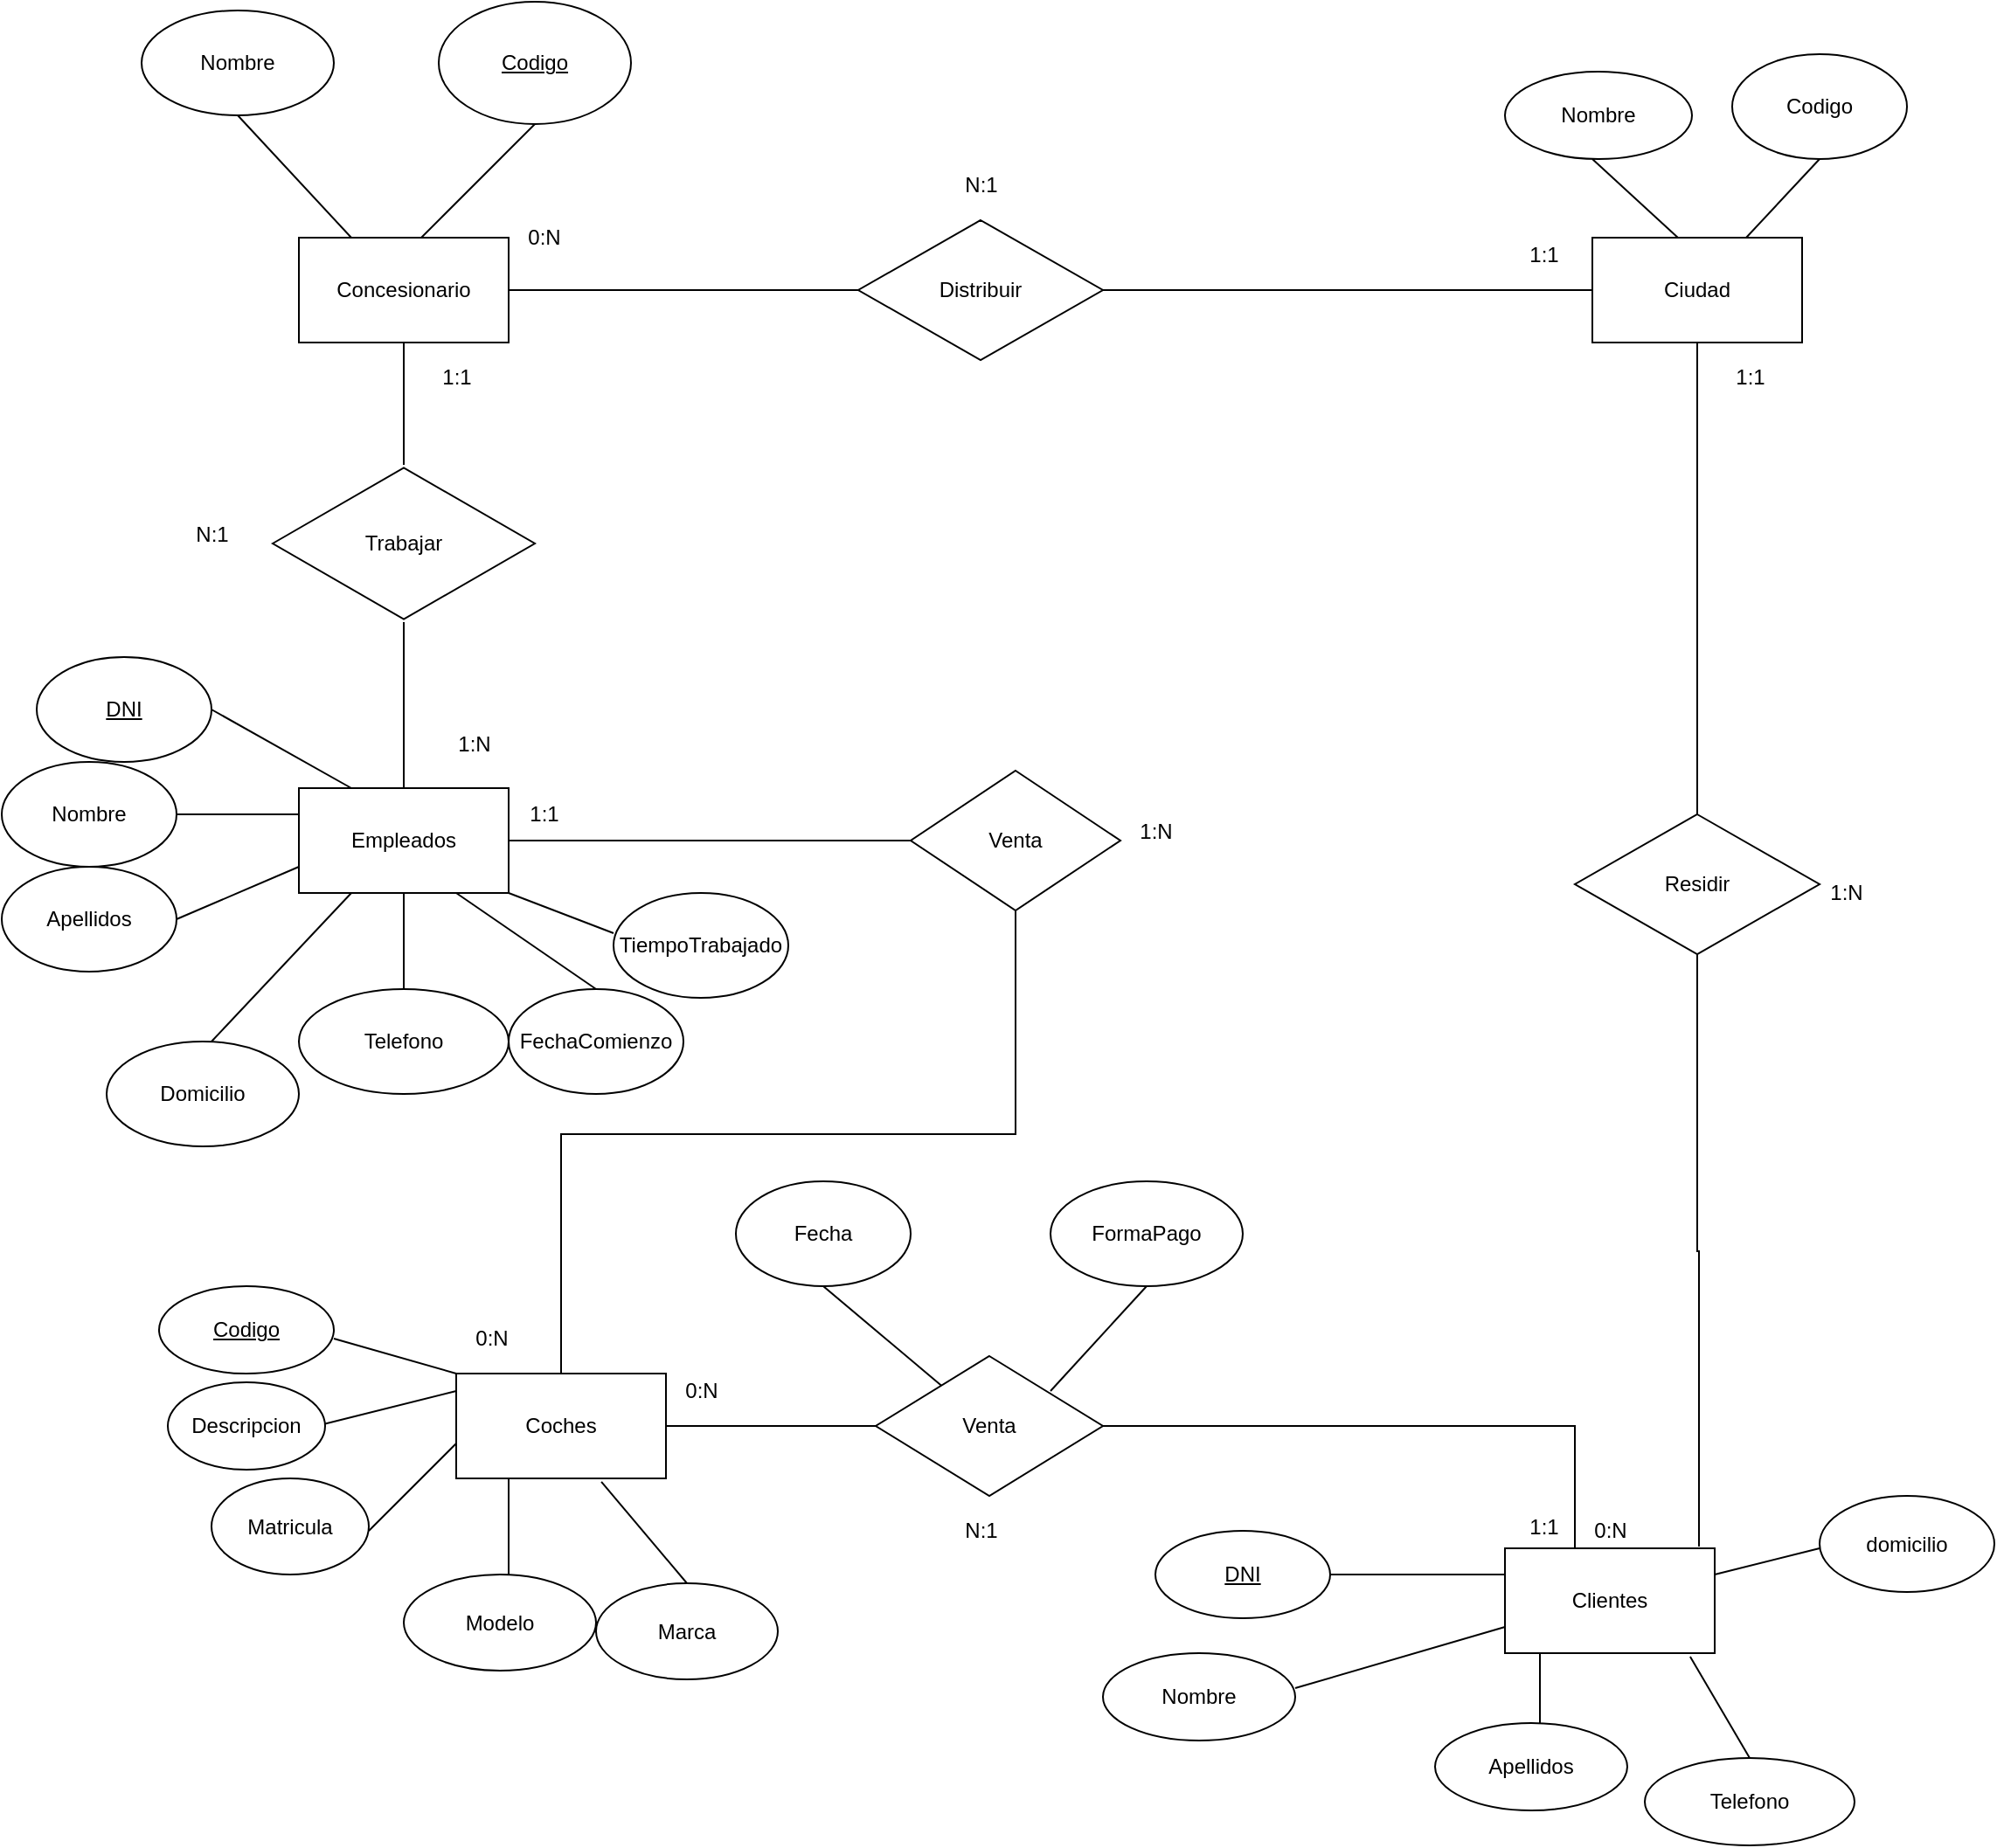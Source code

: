 <mxfile version="13.6.5">
    <diagram id="EgzjPbK9VfFoL5QVlN2q" name="Page-1">
        <mxGraphModel dx="2035" dy="794" grid="1" gridSize="10" guides="1" tooltips="1" connect="1" arrows="1" fold="1" page="1" pageScale="1" pageWidth="827" pageHeight="1169" math="0" shadow="0">
            <root>
                <mxCell id="0"/>
                <mxCell id="1" parent="0"/>
                <mxCell id="2" value="Nombre" style="ellipse;whiteSpace=wrap;html=1;" parent="1" vertex="1">
                    <mxGeometry x="40" y="80" width="110" height="60" as="geometry"/>
                </mxCell>
                <mxCell id="3" value="&lt;u&gt;Codigo&lt;/u&gt;" style="ellipse;whiteSpace=wrap;html=1;" parent="1" vertex="1">
                    <mxGeometry x="210" y="75" width="110" height="70" as="geometry"/>
                </mxCell>
                <mxCell id="57" style="edgeStyle=orthogonalEdgeStyle;rounded=0;orthogonalLoop=1;jettySize=auto;html=1;endArrow=none;endFill=0;" parent="1" source="4" edge="1">
                    <mxGeometry relative="1" as="geometry">
                        <mxPoint x="450" y="240" as="targetPoint"/>
                    </mxGeometry>
                </mxCell>
                <mxCell id="4" value="Concesionario" style="rounded=0;whiteSpace=wrap;html=1;" parent="1" vertex="1">
                    <mxGeometry x="130" y="210" width="120" height="60" as="geometry"/>
                </mxCell>
                <mxCell id="5" value="" style="endArrow=none;html=1;entryX=0.5;entryY=1;entryDx=0;entryDy=0;" parent="1" target="3" edge="1">
                    <mxGeometry width="50" height="50" relative="1" as="geometry">
                        <mxPoint x="200" y="210" as="sourcePoint"/>
                        <mxPoint x="250" y="160" as="targetPoint"/>
                    </mxGeometry>
                </mxCell>
                <mxCell id="6" value="" style="endArrow=none;html=1;exitX=0.25;exitY=0;exitDx=0;exitDy=0;entryX=0.5;entryY=1;entryDx=0;entryDy=0;" parent="1" source="4" target="2" edge="1">
                    <mxGeometry width="50" height="50" relative="1" as="geometry">
                        <mxPoint x="150" y="210" as="sourcePoint"/>
                        <mxPoint x="120" y="150" as="targetPoint"/>
                    </mxGeometry>
                </mxCell>
                <mxCell id="8" value="" style="endArrow=none;html=1;entryX=0.5;entryY=1;entryDx=0;entryDy=0;" parent="1" target="4" edge="1">
                    <mxGeometry width="50" height="50" relative="1" as="geometry">
                        <mxPoint x="190" y="340" as="sourcePoint"/>
                        <mxPoint x="210" y="270" as="targetPoint"/>
                    </mxGeometry>
                </mxCell>
                <mxCell id="11" style="edgeStyle=orthogonalEdgeStyle;rounded=0;orthogonalLoop=1;jettySize=auto;html=1;endArrow=none;endFill=0;" parent="1" source="9" edge="1">
                    <mxGeometry relative="1" as="geometry">
                        <mxPoint x="190" y="530" as="targetPoint"/>
                    </mxGeometry>
                </mxCell>
                <mxCell id="9" value="Trabajar" style="html=1;whiteSpace=wrap;aspect=fixed;shape=isoRectangle;" parent="1" vertex="1">
                    <mxGeometry x="115" y="340" width="150" height="90" as="geometry"/>
                </mxCell>
                <mxCell id="14" style="edgeStyle=orthogonalEdgeStyle;rounded=0;orthogonalLoop=1;jettySize=auto;html=1;endArrow=none;endFill=0;" parent="1" source="13" edge="1">
                    <mxGeometry relative="1" as="geometry">
                        <mxPoint x="190" y="640" as="targetPoint"/>
                    </mxGeometry>
                </mxCell>
                <mxCell id="28" style="edgeStyle=orthogonalEdgeStyle;rounded=0;orthogonalLoop=1;jettySize=auto;html=1;endArrow=none;endFill=0;" parent="1" source="13" edge="1">
                    <mxGeometry relative="1" as="geometry">
                        <mxPoint x="480" y="555" as="targetPoint"/>
                    </mxGeometry>
                </mxCell>
                <mxCell id="13" value="Empleados" style="rounded=0;whiteSpace=wrap;html=1;" parent="1" vertex="1">
                    <mxGeometry x="130" y="525" width="120" height="60" as="geometry"/>
                </mxCell>
                <mxCell id="15" value="Telefono" style="ellipse;whiteSpace=wrap;html=1;" parent="1" vertex="1">
                    <mxGeometry x="130" y="640" width="120" height="60" as="geometry"/>
                </mxCell>
                <mxCell id="16" value="" style="endArrow=none;html=1;entryX=0.25;entryY=1;entryDx=0;entryDy=0;" parent="1" target="13" edge="1">
                    <mxGeometry width="50" height="50" relative="1" as="geometry">
                        <mxPoint x="80" y="670" as="sourcePoint"/>
                        <mxPoint x="170" y="580" as="targetPoint"/>
                        <Array as="points"/>
                    </mxGeometry>
                </mxCell>
                <mxCell id="17" value="Domicilio" style="ellipse;whiteSpace=wrap;html=1;" parent="1" vertex="1">
                    <mxGeometry x="20" y="670" width="110" height="60" as="geometry"/>
                </mxCell>
                <mxCell id="18" value="" style="endArrow=none;html=1;entryX=0;entryY=0.75;entryDx=0;entryDy=0;" parent="1" target="13" edge="1">
                    <mxGeometry width="50" height="50" relative="1" as="geometry">
                        <mxPoint x="60" y="600" as="sourcePoint"/>
                        <mxPoint x="130" y="550" as="targetPoint"/>
                    </mxGeometry>
                </mxCell>
                <mxCell id="19" value="Apellidos" style="ellipse;whiteSpace=wrap;html=1;" parent="1" vertex="1">
                    <mxGeometry x="-40" y="570" width="100" height="60" as="geometry"/>
                </mxCell>
                <mxCell id="20" value="" style="endArrow=none;html=1;entryX=0;entryY=0.25;entryDx=0;entryDy=0;exitX=1;exitY=0.5;exitDx=0;exitDy=0;" parent="1" source="21" target="13" edge="1">
                    <mxGeometry width="50" height="50" relative="1" as="geometry">
                        <mxPoint x="70" y="540" as="sourcePoint"/>
                        <mxPoint x="130" y="510" as="targetPoint"/>
                    </mxGeometry>
                </mxCell>
                <mxCell id="21" value="Nombre" style="ellipse;whiteSpace=wrap;html=1;" parent="1" vertex="1">
                    <mxGeometry x="-40" y="510" width="100" height="60" as="geometry"/>
                </mxCell>
                <mxCell id="22" value="" style="endArrow=none;html=1;exitX=0.25;exitY=0;exitDx=0;exitDy=0;" parent="1" source="13" edge="1">
                    <mxGeometry width="50" height="50" relative="1" as="geometry">
                        <mxPoint x="130" y="520" as="sourcePoint"/>
                        <mxPoint x="80" y="480" as="targetPoint"/>
                    </mxGeometry>
                </mxCell>
                <mxCell id="23" value="&lt;u&gt;DNI&lt;/u&gt;" style="ellipse;whiteSpace=wrap;html=1;" parent="1" vertex="1">
                    <mxGeometry x="-20" y="450" width="100" height="60" as="geometry"/>
                </mxCell>
                <mxCell id="24" value="" style="endArrow=none;html=1;entryX=0.75;entryY=1;entryDx=0;entryDy=0;exitX=0.5;exitY=0;exitDx=0;exitDy=0;" parent="1" source="25" target="13" edge="1">
                    <mxGeometry width="50" height="50" relative="1" as="geometry">
                        <mxPoint x="280" y="640" as="sourcePoint"/>
                        <mxPoint x="300" y="590" as="targetPoint"/>
                    </mxGeometry>
                </mxCell>
                <mxCell id="25" value="FechaComienzo" style="ellipse;whiteSpace=wrap;html=1;" parent="1" vertex="1">
                    <mxGeometry x="250" y="640" width="100" height="60" as="geometry"/>
                </mxCell>
                <mxCell id="26" value="" style="endArrow=none;html=1;exitX=1;exitY=1;exitDx=0;exitDy=0;entryX=0;entryY=0.383;entryDx=0;entryDy=0;entryPerimeter=0;" parent="1" source="13" target="27" edge="1">
                    <mxGeometry width="50" height="50" relative="1" as="geometry">
                        <mxPoint x="250" y="590" as="sourcePoint"/>
                        <mxPoint x="320" y="590" as="targetPoint"/>
                    </mxGeometry>
                </mxCell>
                <mxCell id="27" value="TiempoTrabajado" style="ellipse;whiteSpace=wrap;html=1;" parent="1" vertex="1">
                    <mxGeometry x="310" y="585" width="100" height="60" as="geometry"/>
                </mxCell>
                <mxCell id="30" style="edgeStyle=orthogonalEdgeStyle;rounded=0;orthogonalLoop=1;jettySize=auto;html=1;endArrow=none;endFill=0;" parent="1" source="29" edge="1">
                    <mxGeometry relative="1" as="geometry">
                        <mxPoint x="280" y="860" as="targetPoint"/>
                        <Array as="points">
                            <mxPoint x="540" y="723"/>
                            <mxPoint x="280" y="723"/>
                            <mxPoint x="280" y="850"/>
                        </Array>
                    </mxGeometry>
                </mxCell>
                <mxCell id="29" value="Venta" style="rhombus;whiteSpace=wrap;html=1;" parent="1" vertex="1">
                    <mxGeometry x="480" y="515" width="120" height="80" as="geometry"/>
                </mxCell>
                <mxCell id="42" style="edgeStyle=orthogonalEdgeStyle;rounded=0;orthogonalLoop=1;jettySize=auto;html=1;endArrow=none;endFill=0;" parent="1" source="31" edge="1">
                    <mxGeometry relative="1" as="geometry">
                        <mxPoint x="460" y="890" as="targetPoint"/>
                    </mxGeometry>
                </mxCell>
                <mxCell id="31" value="Coches" style="rounded=0;whiteSpace=wrap;html=1;" parent="1" vertex="1">
                    <mxGeometry x="220" y="860" width="120" height="60" as="geometry"/>
                </mxCell>
                <mxCell id="32" value="" style="endArrow=none;html=1;" parent="1" edge="1">
                    <mxGeometry width="50" height="50" relative="1" as="geometry">
                        <mxPoint x="150" y="840" as="sourcePoint"/>
                        <mxPoint x="220" y="860" as="targetPoint"/>
                    </mxGeometry>
                </mxCell>
                <mxCell id="33" value="&lt;u&gt;Codigo&lt;/u&gt;" style="ellipse;whiteSpace=wrap;html=1;" parent="1" vertex="1">
                    <mxGeometry x="50" y="810" width="100" height="50" as="geometry"/>
                </mxCell>
                <mxCell id="34" value="" style="endArrow=none;html=1;" parent="1" edge="1">
                    <mxGeometry width="50" height="50" relative="1" as="geometry">
                        <mxPoint x="140" y="890" as="sourcePoint"/>
                        <mxPoint x="220" y="870" as="targetPoint"/>
                    </mxGeometry>
                </mxCell>
                <mxCell id="35" value="Descripcion" style="ellipse;whiteSpace=wrap;html=1;" parent="1" vertex="1">
                    <mxGeometry x="55" y="865" width="90" height="50" as="geometry"/>
                </mxCell>
                <mxCell id="36" value="" style="endArrow=none;html=1;" parent="1" edge="1">
                    <mxGeometry width="50" height="50" relative="1" as="geometry">
                        <mxPoint x="170" y="950" as="sourcePoint"/>
                        <mxPoint x="220" y="900" as="targetPoint"/>
                    </mxGeometry>
                </mxCell>
                <mxCell id="37" value="Matricula" style="ellipse;whiteSpace=wrap;html=1;" parent="1" vertex="1">
                    <mxGeometry x="80" y="920" width="90" height="55" as="geometry"/>
                </mxCell>
                <mxCell id="38" value="" style="endArrow=none;html=1;entryX=0.25;entryY=1;entryDx=0;entryDy=0;" parent="1" target="31" edge="1">
                    <mxGeometry width="50" height="50" relative="1" as="geometry">
                        <mxPoint x="250" y="980" as="sourcePoint"/>
                        <mxPoint x="290" y="920" as="targetPoint"/>
                    </mxGeometry>
                </mxCell>
                <mxCell id="39" value="Modelo" style="ellipse;whiteSpace=wrap;html=1;" parent="1" vertex="1">
                    <mxGeometry x="190" y="975" width="110" height="55" as="geometry"/>
                </mxCell>
                <mxCell id="40" value="" style="endArrow=none;html=1;entryX=0.692;entryY=1.033;entryDx=0;entryDy=0;entryPerimeter=0;exitX=0.5;exitY=0;exitDx=0;exitDy=0;" parent="1" source="41" target="31" edge="1">
                    <mxGeometry width="50" height="50" relative="1" as="geometry">
                        <mxPoint x="340" y="980" as="sourcePoint"/>
                        <mxPoint x="330" y="920" as="targetPoint"/>
                    </mxGeometry>
                </mxCell>
                <mxCell id="41" value="Marca" style="ellipse;whiteSpace=wrap;html=1;" parent="1" vertex="1">
                    <mxGeometry x="300" y="980" width="104" height="55" as="geometry"/>
                </mxCell>
                <mxCell id="49" style="edgeStyle=orthogonalEdgeStyle;rounded=0;orthogonalLoop=1;jettySize=auto;html=1;endArrow=none;endFill=0;entryX=0.358;entryY=0;entryDx=0;entryDy=0;entryPerimeter=0;" parent="1" source="43" target="68" edge="1">
                    <mxGeometry relative="1" as="geometry">
                        <mxPoint x="830" y="960" as="targetPoint"/>
                        <Array as="points">
                            <mxPoint x="860" y="890"/>
                            <mxPoint x="860" y="960"/>
                        </Array>
                    </mxGeometry>
                </mxCell>
                <mxCell id="43" value="Venta" style="rhombus;whiteSpace=wrap;html=1;" parent="1" vertex="1">
                    <mxGeometry x="460" y="850" width="130" height="80" as="geometry"/>
                </mxCell>
                <mxCell id="45" value="" style="endArrow=none;html=1;entryX=0.5;entryY=1;entryDx=0;entryDy=0;" parent="1" target="46" edge="1">
                    <mxGeometry width="50" height="50" relative="1" as="geometry">
                        <mxPoint x="560" y="870" as="sourcePoint"/>
                        <mxPoint x="610" y="820" as="targetPoint"/>
                    </mxGeometry>
                </mxCell>
                <mxCell id="46" value="FormaPago" style="ellipse;whiteSpace=wrap;html=1;" parent="1" vertex="1">
                    <mxGeometry x="560" y="750" width="110" height="60" as="geometry"/>
                </mxCell>
                <mxCell id="47" value="" style="endArrow=none;html=1;entryX=0.5;entryY=1;entryDx=0;entryDy=0;" parent="1" source="43" target="48" edge="1">
                    <mxGeometry width="50" height="50" relative="1" as="geometry">
                        <mxPoint x="450" y="870" as="sourcePoint"/>
                        <mxPoint x="450" y="830" as="targetPoint"/>
                    </mxGeometry>
                </mxCell>
                <mxCell id="48" value="Fecha" style="ellipse;whiteSpace=wrap;html=1;" parent="1" vertex="1">
                    <mxGeometry x="380" y="750" width="100" height="60" as="geometry"/>
                </mxCell>
                <mxCell id="58" value="Distribuir" style="rhombus;whiteSpace=wrap;html=1;" parent="1" vertex="1">
                    <mxGeometry x="450" y="200" width="140" height="80" as="geometry"/>
                </mxCell>
                <mxCell id="60" style="edgeStyle=orthogonalEdgeStyle;rounded=0;orthogonalLoop=1;jettySize=auto;html=1;endArrow=none;endFill=0;" parent="1" edge="1">
                    <mxGeometry relative="1" as="geometry">
                        <mxPoint x="870" y="240" as="targetPoint"/>
                        <mxPoint x="590" y="240" as="sourcePoint"/>
                        <Array as="points">
                            <mxPoint x="750" y="240"/>
                            <mxPoint x="750" y="240"/>
                        </Array>
                    </mxGeometry>
                </mxCell>
                <mxCell id="66" style="edgeStyle=orthogonalEdgeStyle;rounded=0;orthogonalLoop=1;jettySize=auto;html=1;endArrow=none;endFill=0;" parent="1" source="61" edge="1">
                    <mxGeometry relative="1" as="geometry">
                        <mxPoint x="930" y="540" as="targetPoint"/>
                    </mxGeometry>
                </mxCell>
                <mxCell id="61" value="Ciudad" style="rounded=0;whiteSpace=wrap;html=1;" parent="1" vertex="1">
                    <mxGeometry x="870" y="210" width="120" height="60" as="geometry"/>
                </mxCell>
                <mxCell id="62" value="" style="endArrow=none;html=1;entryX=0.5;entryY=1;entryDx=0;entryDy=0;" parent="1" source="61" target="63" edge="1">
                    <mxGeometry width="50" height="50" relative="1" as="geometry">
                        <mxPoint x="970" y="205" as="sourcePoint"/>
                        <mxPoint x="990" y="165" as="targetPoint"/>
                    </mxGeometry>
                </mxCell>
                <mxCell id="63" value="Codigo" style="ellipse;whiteSpace=wrap;html=1;" parent="1" vertex="1">
                    <mxGeometry x="950" y="105" width="100" height="60" as="geometry"/>
                </mxCell>
                <mxCell id="64" value="" style="endArrow=none;html=1;exitX=0.408;exitY=0;exitDx=0;exitDy=0;exitPerimeter=0;" parent="1" source="61" edge="1">
                    <mxGeometry width="50" height="50" relative="1" as="geometry">
                        <mxPoint x="870" y="205" as="sourcePoint"/>
                        <mxPoint x="870" y="165" as="targetPoint"/>
                    </mxGeometry>
                </mxCell>
                <mxCell id="65" value="Nombre" style="ellipse;whiteSpace=wrap;html=1;" parent="1" vertex="1">
                    <mxGeometry x="820" y="115" width="107" height="50" as="geometry"/>
                </mxCell>
                <mxCell id="77" style="edgeStyle=orthogonalEdgeStyle;rounded=0;orthogonalLoop=1;jettySize=auto;html=1;endArrow=none;endFill=0;" parent="1" source="67" edge="1">
                    <mxGeometry relative="1" as="geometry">
                        <mxPoint x="931" y="959" as="targetPoint"/>
                        <Array as="points">
                            <mxPoint x="930" y="790"/>
                            <mxPoint x="931" y="790"/>
                        </Array>
                    </mxGeometry>
                </mxCell>
                <mxCell id="67" value="Residir" style="rhombus;whiteSpace=wrap;html=1;" parent="1" vertex="1">
                    <mxGeometry x="860" y="540" width="140" height="80" as="geometry"/>
                </mxCell>
                <mxCell id="68" value="Clientes" style="rounded=0;whiteSpace=wrap;html=1;" parent="1" vertex="1">
                    <mxGeometry x="820" y="960" width="120" height="60" as="geometry"/>
                </mxCell>
                <mxCell id="69" value="" style="endArrow=none;html=1;entryX=0;entryY=0.25;entryDx=0;entryDy=0;" parent="1" target="68" edge="1">
                    <mxGeometry width="50" height="50" relative="1" as="geometry">
                        <mxPoint x="720" y="975" as="sourcePoint"/>
                        <mxPoint x="790" y="960" as="targetPoint"/>
                    </mxGeometry>
                </mxCell>
                <mxCell id="70" value="&lt;u&gt;DNI&lt;/u&gt;" style="ellipse;whiteSpace=wrap;html=1;" parent="1" vertex="1">
                    <mxGeometry x="620" y="950" width="100" height="50" as="geometry"/>
                </mxCell>
                <mxCell id="71" value="" style="endArrow=none;html=1;entryX=0;entryY=0.75;entryDx=0;entryDy=0;" parent="1" target="68" edge="1">
                    <mxGeometry width="50" height="50" relative="1" as="geometry">
                        <mxPoint x="700" y="1040" as="sourcePoint"/>
                        <mxPoint x="790" y="1000" as="targetPoint"/>
                    </mxGeometry>
                </mxCell>
                <mxCell id="72" value="Nombre" style="ellipse;whiteSpace=wrap;html=1;" parent="1" vertex="1">
                    <mxGeometry x="590" y="1020" width="110" height="50" as="geometry"/>
                </mxCell>
                <mxCell id="73" value="" style="endArrow=none;html=1;" parent="1" edge="1">
                    <mxGeometry width="50" height="50" relative="1" as="geometry">
                        <mxPoint x="840" y="1060" as="sourcePoint"/>
                        <mxPoint x="840" y="1020" as="targetPoint"/>
                    </mxGeometry>
                </mxCell>
                <mxCell id="74" value="Apellidos" style="ellipse;whiteSpace=wrap;html=1;" parent="1" vertex="1">
                    <mxGeometry x="780" y="1060" width="110" height="50" as="geometry"/>
                </mxCell>
                <mxCell id="75" value="" style="endArrow=none;html=1;entryX=0.883;entryY=1.033;entryDx=0;entryDy=0;entryPerimeter=0;exitX=0.5;exitY=0;exitDx=0;exitDy=0;" parent="1" source="76" target="68" edge="1">
                    <mxGeometry width="50" height="50" relative="1" as="geometry">
                        <mxPoint x="920" y="1080" as="sourcePoint"/>
                        <mxPoint x="920" y="1020" as="targetPoint"/>
                    </mxGeometry>
                </mxCell>
                <mxCell id="76" value="Telefono" style="ellipse;whiteSpace=wrap;html=1;" parent="1" vertex="1">
                    <mxGeometry x="900" y="1080" width="120" height="50" as="geometry"/>
                </mxCell>
                <mxCell id="78" value="" style="endArrow=none;html=1;exitX=1;exitY=0.25;exitDx=0;exitDy=0;" parent="1" source="68" edge="1">
                    <mxGeometry width="50" height="50" relative="1" as="geometry">
                        <mxPoint x="950" y="1010" as="sourcePoint"/>
                        <mxPoint x="1000" y="960" as="targetPoint"/>
                    </mxGeometry>
                </mxCell>
                <mxCell id="79" value="domicilio" style="ellipse;whiteSpace=wrap;html=1;" parent="1" vertex="1">
                    <mxGeometry x="1000" y="930" width="100" height="55" as="geometry"/>
                </mxCell>
                <mxCell id="80" value="0:N" style="text;html=1;align=center;verticalAlign=middle;resizable=0;points=[];autosize=1;" parent="1" vertex="1">
                    <mxGeometry x="255" y="200" width="30" height="20" as="geometry"/>
                </mxCell>
                <mxCell id="81" value="N:1" style="text;html=1;align=center;verticalAlign=middle;resizable=0;points=[];autosize=1;" parent="1" vertex="1">
                    <mxGeometry x="505" y="170" width="30" height="20" as="geometry"/>
                </mxCell>
                <mxCell id="82" value="1:1" style="text;html=1;align=center;verticalAlign=middle;resizable=0;points=[];autosize=1;" parent="1" vertex="1">
                    <mxGeometry x="827" y="210" width="30" height="20" as="geometry"/>
                </mxCell>
                <mxCell id="83" value="1:1" style="text;html=1;align=center;verticalAlign=middle;resizable=0;points=[];autosize=1;" parent="1" vertex="1">
                    <mxGeometry x="945" y="280" width="30" height="20" as="geometry"/>
                </mxCell>
                <mxCell id="84" value="1:1" style="text;html=1;align=center;verticalAlign=middle;resizable=0;points=[];autosize=1;" parent="1" vertex="1">
                    <mxGeometry x="205" y="280" width="30" height="20" as="geometry"/>
                </mxCell>
                <mxCell id="85" value="N:1" style="text;html=1;align=center;verticalAlign=middle;resizable=0;points=[];autosize=1;" parent="1" vertex="1">
                    <mxGeometry x="65" y="370" width="30" height="20" as="geometry"/>
                </mxCell>
                <mxCell id="86" value="1:N" style="text;html=1;align=center;verticalAlign=middle;resizable=0;points=[];autosize=1;" parent="1" vertex="1">
                    <mxGeometry x="215" y="490" width="30" height="20" as="geometry"/>
                </mxCell>
                <mxCell id="87" value="1:1" style="text;html=1;align=center;verticalAlign=middle;resizable=0;points=[];autosize=1;" parent="1" vertex="1">
                    <mxGeometry x="255" y="530" width="30" height="20" as="geometry"/>
                </mxCell>
                <mxCell id="88" value="1:N" style="text;html=1;align=center;verticalAlign=middle;resizable=0;points=[];autosize=1;" parent="1" vertex="1">
                    <mxGeometry x="605" y="540" width="30" height="20" as="geometry"/>
                </mxCell>
                <mxCell id="89" value="0:N" style="text;html=1;align=center;verticalAlign=middle;resizable=0;points=[];autosize=1;" parent="1" vertex="1">
                    <mxGeometry x="225" y="830" width="30" height="20" as="geometry"/>
                </mxCell>
                <mxCell id="90" value="0:N" style="text;html=1;align=center;verticalAlign=middle;resizable=0;points=[];autosize=1;" parent="1" vertex="1">
                    <mxGeometry x="345" y="860" width="30" height="20" as="geometry"/>
                </mxCell>
                <mxCell id="91" value="N:1" style="text;html=1;align=center;verticalAlign=middle;resizable=0;points=[];autosize=1;" parent="1" vertex="1">
                    <mxGeometry x="505" y="940" width="30" height="20" as="geometry"/>
                </mxCell>
                <mxCell id="92" value="1:1" style="text;html=1;align=center;verticalAlign=middle;resizable=0;points=[];autosize=1;" parent="1" vertex="1">
                    <mxGeometry x="827" y="937.5" width="30" height="20" as="geometry"/>
                </mxCell>
                <mxCell id="93" value="0:N" style="text;html=1;align=center;verticalAlign=middle;resizable=0;points=[];autosize=1;" parent="1" vertex="1">
                    <mxGeometry x="865" y="940" width="30" height="20" as="geometry"/>
                </mxCell>
                <mxCell id="94" value="1:N" style="text;html=1;align=center;verticalAlign=middle;resizable=0;points=[];autosize=1;" parent="1" vertex="1">
                    <mxGeometry x="1000" y="575" width="30" height="20" as="geometry"/>
                </mxCell>
            </root>
        </mxGraphModel>
    </diagram>
</mxfile>